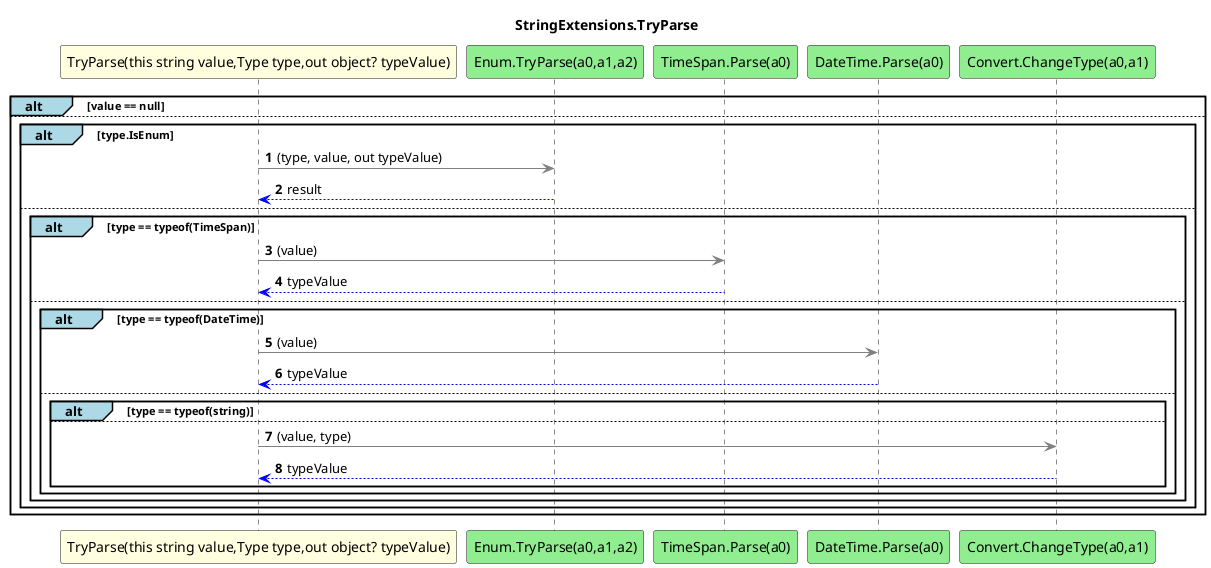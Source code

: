 @startuml StringExtensions.TryParse
title StringExtensions.TryParse
participant "TryParse(this string value,Type type,out object? typeValue)" as TryParse_p0_p1_p2 #LightYellow
participant "Enum.TryParse(a0,a1,a2)" as Enum_TryParse_a0_a1_a2 #LightGreen
participant "TimeSpan.Parse(a0)" as TimeSpan_Parse_a0 #LightGreen
participant "DateTime.Parse(a0)" as DateTime_Parse_a0 #LightGreen
participant "Convert.ChangeType(a0,a1)" as Convert_ChangeType_a0_a1 #LightGreen
autonumber
alt#LightBlue value == null
    else
        alt#LightBlue type.IsEnum
            TryParse_p0_p1_p2 -[#grey]> Enum_TryParse_a0_a1_a2 : (type, value, out typeValue)
            Enum_TryParse_a0_a1_a2 -[#blue]-> TryParse_p0_p1_p2 : result
            else
                alt#LightBlue type == typeof(TimeSpan)
                    TryParse_p0_p1_p2 -[#grey]> TimeSpan_Parse_a0 : (value)
                    TimeSpan_Parse_a0 -[#blue]-> TryParse_p0_p1_p2 : typeValue
                    else
                        alt#LightBlue type == typeof(DateTime)
                            TryParse_p0_p1_p2 -[#grey]> DateTime_Parse_a0 : (value)
                            DateTime_Parse_a0 -[#blue]-> TryParse_p0_p1_p2 : typeValue
                            else
                                alt#LightBlue type == typeof(string)
                                    else
                                        TryParse_p0_p1_p2 -[#grey]> Convert_ChangeType_a0_a1 : (value, type)
                                        Convert_ChangeType_a0_a1 -[#blue]-> TryParse_p0_p1_p2 : typeValue
                                end
                        end
                end
        end
end
@enduml
